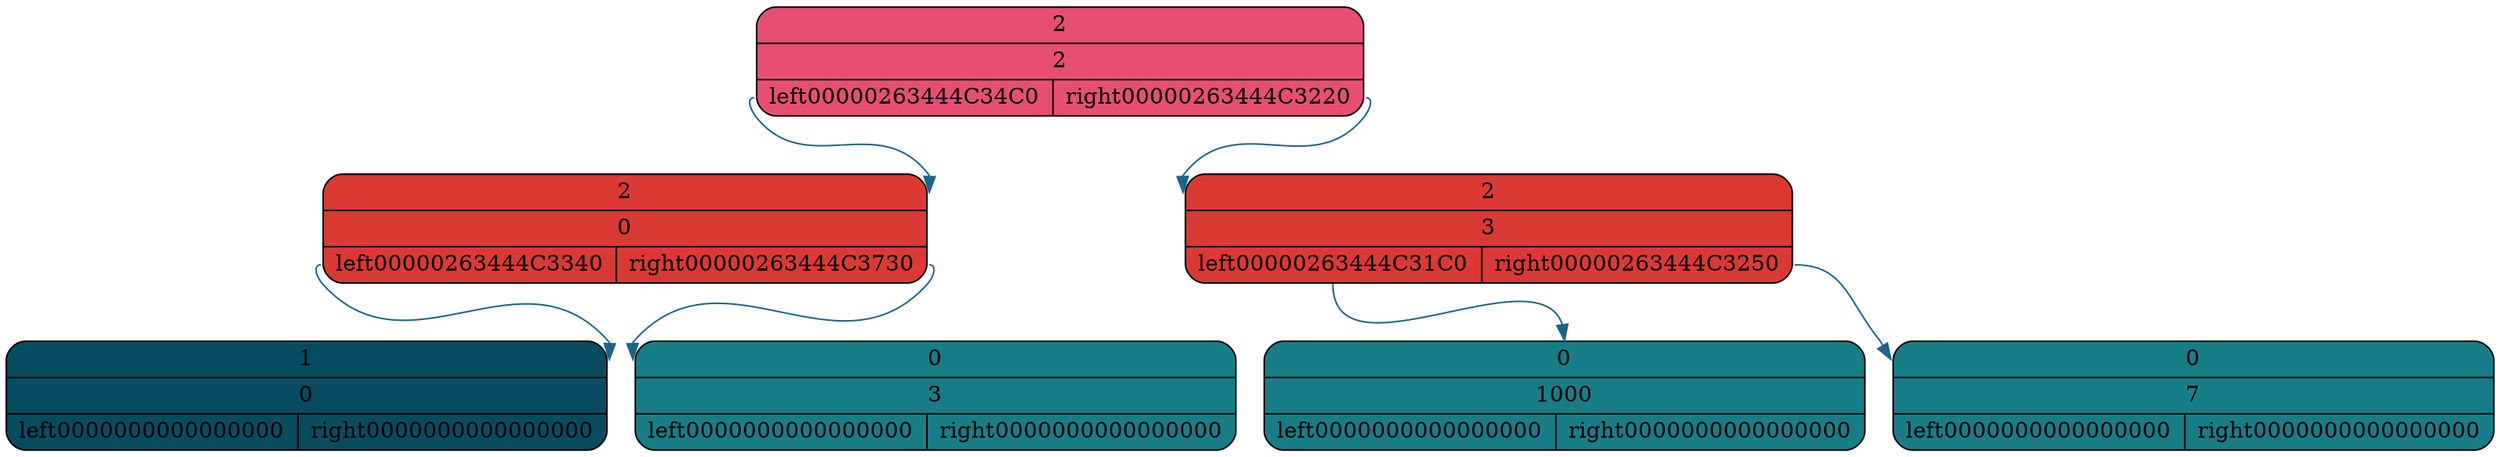 digraph G
{
	node [shape = Mrecord; fillcolor = "#9FDFDA";];
	node00000263444C3310 [style = filled; fillcolor = "#E64F72"; label = "{<f0> 2 | 2  |{<f1> left00000263444C34C0 | <f2> right00000263444C3220}} "];
	node00000263444C34C0 [style = filled; fillcolor = "#DB3A34"; label = "{<f0> 2 | 0  |{<f1> left00000263444C3340 | <f2> right00000263444C3730}} "];
	node00000263444C3340 [style = filled; fillcolor = "#084C61"; label = "{<f0> 1 | 0  |{<f1> left0000000000000000 | <f2> right0000000000000000}} "];
	node00000263444C3730 [style = filled; fillcolor = "#177E89"; label = "{<f0> 0 | 3  |{<f1> left0000000000000000 | <f2> right0000000000000000}} "];
	node00000263444C3220 [style = filled; fillcolor = "#DB3A34"; label = "{<f0> 2 | 3  |{<f1> left00000263444C31C0 | <f2> right00000263444C3250}} "];
	node00000263444C31C0 [style = filled; fillcolor = "#177E89"; label = "{<f0> 0 | 1000  |{<f1> left0000000000000000 | <f2> right0000000000000000}} "];
	node00000263444C3250 [style = filled; fillcolor = "#177E89"; label = "{<f0> 0 | 7  |{<f1> left0000000000000000 | <f2> right0000000000000000}} "];

	{rank = same; node00000263444C34C0; node00000263444C3220}
	node00000263444C3310:<f1> -> node00000263444C34C0:<f0> [weight = 0.15; color = "#1D638B";];
	{rank = same; node00000263444C3340; node00000263444C3730}
	node00000263444C34C0:<f1> -> node00000263444C3340:<f0> [weight = 0.15; color = "#1D638B";];
	node00000263444C34C0:<f2> -> node00000263444C3730:<f0> [weight = 0.15; color = "#1D638B";];
	node00000263444C3310:<f2> -> node00000263444C3220:<f0> [weight = 0.15; color = "#1D638B";];
	{rank = same; node00000263444C31C0; node00000263444C3250}
	node00000263444C3220:<f1> -> node00000263444C31C0:<f0> [weight = 0.15; color = "#1D638B";];
	node00000263444C3220:<f2> -> node00000263444C3250:<f0> [weight = 0.15; color = "#1D638B";];

}
                                                                                                                                                                                                                                                                                                                                                                                                                                                                                                                                                                                                                                                                                                                                                                                                                                                                                                                                                                                                                                                                                                                                                                                                                                                                                                                                                                                                                                                                                                                                                                                                                                                                                                                                                                                                                                                                                                                                                                                                                                                                                                                                                                                                                                                                                                                                                                                                                                                                                                                                                                                                                                                                                                                                                                                                                                                                                                                                                                                                                                                                                                                                                                                                                                                                                                                                                                                                                                                                                                                                                                                                                                                                                                                                                                                                                                                                                                                                                                                                                                                                                                                                                                                                                                                                                                                                                                                                                                                                                                                                                                                                                                                                                                                                                                                                                                                                                                                                                                                                                                                                                                                                                                                                                                                                                                                                                                                                                                                                                                                                                                                                                                                                                                                                                                                                                                                                                                                                                                                                                                                                                                                                                                                                                                                                                                                                                                                                                                                                                                                                                                                                                                                                                                                                                                                                                                                                                                                                                                                                                                                                                                                                                                                                                                                                                                                                                                                                                                                                                                                                                                                                                                                                                                                                                                                                                                                                                                                                                                                                                                                                                                                                                                                                                                                                                                                                                                                                                                                                                                        